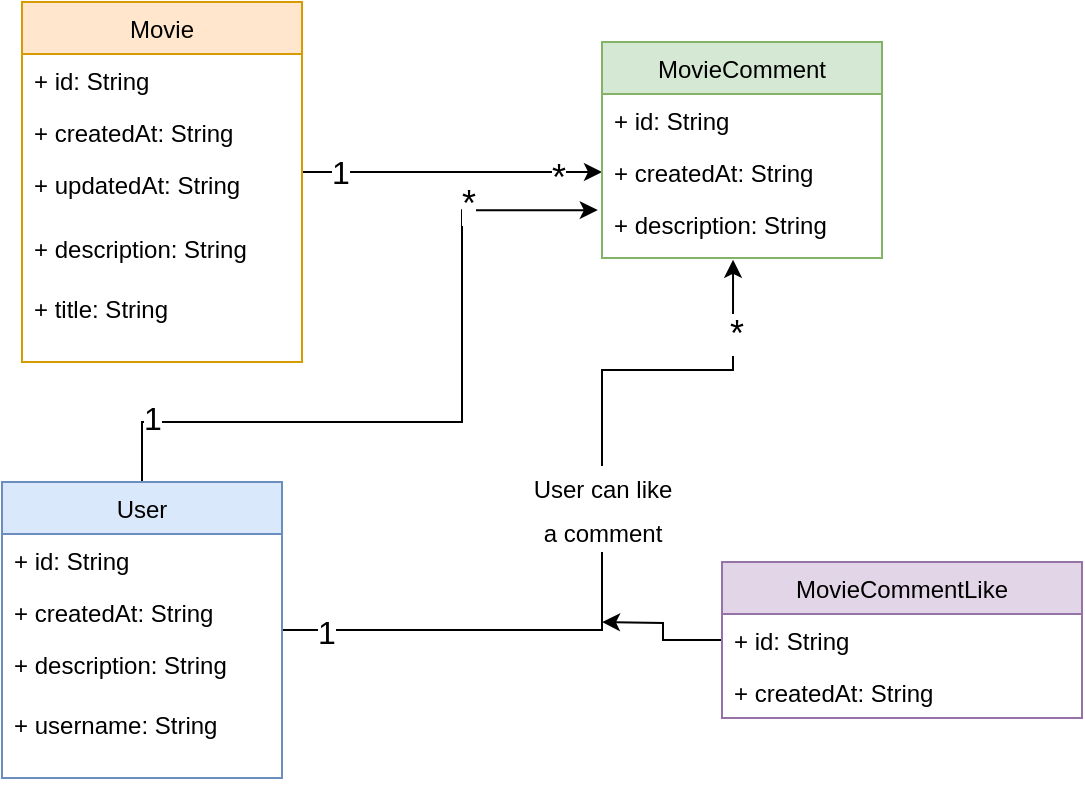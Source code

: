<mxfile version="20.2.2" type="device"><diagram id="cgzUlWaVFQ7qXnwYqoGi" name="Page-1"><mxGraphModel dx="851" dy="568" grid="1" gridSize="10" guides="1" tooltips="1" connect="1" arrows="1" fold="1" page="1" pageScale="1" pageWidth="827" pageHeight="1169" math="0" shadow="0"><root><mxCell id="0"/><mxCell id="1" parent="0"/><mxCell id="5jCj_jiPHs2SZ9Xplt9z-43" style="edgeStyle=orthogonalEdgeStyle;rounded=0;orthogonalLoop=1;jettySize=auto;html=1;entryX=0;entryY=0.5;entryDx=0;entryDy=0;" edge="1" parent="1" source="5jCj_jiPHs2SZ9Xplt9z-5" target="5jCj_jiPHs2SZ9Xplt9z-20"><mxGeometry relative="1" as="geometry"><Array as="points"><mxPoint x="400" y="145"/><mxPoint x="400" y="145"/></Array></mxGeometry></mxCell><mxCell id="5jCj_jiPHs2SZ9Xplt9z-44" value="1" style="edgeLabel;html=1;align=center;verticalAlign=middle;resizable=0;points=[];fontSize=16;" vertex="1" connectable="0" parent="5jCj_jiPHs2SZ9Xplt9z-43"><mxGeometry x="-0.746" relative="1" as="geometry"><mxPoint as="offset"/></mxGeometry></mxCell><mxCell id="5jCj_jiPHs2SZ9Xplt9z-45" value="*" style="edgeLabel;html=1;align=center;verticalAlign=middle;resizable=0;points=[];fontSize=18;" vertex="1" connectable="0" parent="5jCj_jiPHs2SZ9Xplt9z-43"><mxGeometry x="0.707" y="-3" relative="1" as="geometry"><mxPoint as="offset"/></mxGeometry></mxCell><mxCell id="5jCj_jiPHs2SZ9Xplt9z-5" value="Movie" style="swimlane;fontStyle=0;childLayout=stackLayout;horizontal=1;startSize=26;fillColor=#ffe6cc;horizontalStack=0;resizeParent=1;resizeParentMax=0;resizeLast=0;collapsible=1;marginBottom=0;strokeColor=#d79b00;" vertex="1" parent="1"><mxGeometry x="200" y="60" width="140" height="180" as="geometry"/></mxCell><mxCell id="5jCj_jiPHs2SZ9Xplt9z-6" value="+ id: String" style="text;strokeColor=none;fillColor=none;align=left;verticalAlign=top;spacingLeft=4;spacingRight=4;overflow=hidden;rotatable=0;points=[[0,0.5],[1,0.5]];portConstraint=eastwest;" vertex="1" parent="5jCj_jiPHs2SZ9Xplt9z-5"><mxGeometry y="26" width="140" height="26" as="geometry"/></mxCell><mxCell id="5jCj_jiPHs2SZ9Xplt9z-7" value="+ createdAt: String" style="text;strokeColor=none;fillColor=none;align=left;verticalAlign=top;spacingLeft=4;spacingRight=4;overflow=hidden;rotatable=0;points=[[0,0.5],[1,0.5]];portConstraint=eastwest;" vertex="1" parent="5jCj_jiPHs2SZ9Xplt9z-5"><mxGeometry y="52" width="140" height="26" as="geometry"/></mxCell><mxCell id="5jCj_jiPHs2SZ9Xplt9z-8" value="+ updatedAt: String" style="text;strokeColor=none;fillColor=none;align=left;verticalAlign=top;spacingLeft=4;spacingRight=4;overflow=hidden;rotatable=0;points=[[0,0.5],[1,0.5]];portConstraint=eastwest;" vertex="1" parent="5jCj_jiPHs2SZ9Xplt9z-5"><mxGeometry y="78" width="140" height="32" as="geometry"/></mxCell><mxCell id="5jCj_jiPHs2SZ9Xplt9z-10" value="+ description: String" style="text;strokeColor=none;fillColor=none;align=left;verticalAlign=top;spacingLeft=4;spacingRight=4;overflow=hidden;rotatable=0;points=[[0,0.5],[1,0.5]];portConstraint=eastwest;" vertex="1" parent="5jCj_jiPHs2SZ9Xplt9z-5"><mxGeometry y="110" width="140" height="30" as="geometry"/></mxCell><mxCell id="5jCj_jiPHs2SZ9Xplt9z-11" value="+ title: String" style="text;strokeColor=none;fillColor=none;align=left;verticalAlign=top;spacingLeft=4;spacingRight=4;overflow=hidden;rotatable=0;points=[[0,0.5],[1,0.5]];portConstraint=eastwest;" vertex="1" parent="5jCj_jiPHs2SZ9Xplt9z-5"><mxGeometry y="140" width="140" height="40" as="geometry"/></mxCell><mxCell id="5jCj_jiPHs2SZ9Xplt9z-40" style="edgeStyle=orthogonalEdgeStyle;rounded=0;orthogonalLoop=1;jettySize=auto;html=1;entryX=-0.015;entryY=0.202;entryDx=0;entryDy=0;entryPerimeter=0;" edge="1" parent="1" source="5jCj_jiPHs2SZ9Xplt9z-12" target="5jCj_jiPHs2SZ9Xplt9z-22"><mxGeometry relative="1" as="geometry"><Array as="points"><mxPoint x="260" y="270"/><mxPoint x="420" y="270"/><mxPoint x="420" y="164"/></Array></mxGeometry></mxCell><mxCell id="5jCj_jiPHs2SZ9Xplt9z-41" value="1" style="edgeLabel;html=1;align=center;verticalAlign=middle;resizable=0;points=[];fontSize=16;" vertex="1" connectable="0" parent="5jCj_jiPHs2SZ9Xplt9z-40"><mxGeometry x="-0.81" y="2" relative="1" as="geometry"><mxPoint as="offset"/></mxGeometry></mxCell><mxCell id="5jCj_jiPHs2SZ9Xplt9z-42" value="*" style="edgeLabel;html=1;align=center;verticalAlign=middle;resizable=0;points=[];fontSize=18;" vertex="1" connectable="0" parent="5jCj_jiPHs2SZ9Xplt9z-40"><mxGeometry x="0.64" y="3" relative="1" as="geometry"><mxPoint as="offset"/></mxGeometry></mxCell><mxCell id="5jCj_jiPHs2SZ9Xplt9z-46" style="edgeStyle=orthogonalEdgeStyle;rounded=0;orthogonalLoop=1;jettySize=auto;html=1;entryX=0.468;entryY=1.03;entryDx=0;entryDy=0;entryPerimeter=0;fontSize=18;" edge="1" parent="1" source="5jCj_jiPHs2SZ9Xplt9z-12" target="5jCj_jiPHs2SZ9Xplt9z-22"><mxGeometry relative="1" as="geometry"><Array as="points"><mxPoint x="490" y="374"/><mxPoint x="490" y="244"/><mxPoint x="555" y="244"/></Array></mxGeometry></mxCell><mxCell id="5jCj_jiPHs2SZ9Xplt9z-47" value="1" style="edgeLabel;html=1;align=center;verticalAlign=middle;resizable=0;points=[];fontSize=16;" vertex="1" connectable="0" parent="5jCj_jiPHs2SZ9Xplt9z-46"><mxGeometry x="-0.896" y="-1" relative="1" as="geometry"><mxPoint as="offset"/></mxGeometry></mxCell><mxCell id="5jCj_jiPHs2SZ9Xplt9z-48" value="*" style="edgeLabel;html=1;align=center;verticalAlign=middle;resizable=0;points=[];fontSize=18;" vertex="1" connectable="0" parent="5jCj_jiPHs2SZ9Xplt9z-46"><mxGeometry x="0.822" y="-1" relative="1" as="geometry"><mxPoint as="offset"/></mxGeometry></mxCell><mxCell id="5jCj_jiPHs2SZ9Xplt9z-50" value="&lt;font style=&quot;font-size: 12px;&quot;&gt;User can like&lt;br&gt;a comment&lt;/font&gt;" style="edgeLabel;html=1;align=center;verticalAlign=middle;resizable=0;points=[];fontSize=18;" vertex="1" connectable="0" parent="5jCj_jiPHs2SZ9Xplt9z-46"><mxGeometry x="0.08" relative="1" as="geometry"><mxPoint as="offset"/></mxGeometry></mxCell><mxCell id="5jCj_jiPHs2SZ9Xplt9z-12" value="User" style="swimlane;fontStyle=0;childLayout=stackLayout;horizontal=1;startSize=26;fillColor=#dae8fc;horizontalStack=0;resizeParent=1;resizeParentMax=0;resizeLast=0;collapsible=1;marginBottom=0;strokeColor=#6c8ebf;" vertex="1" parent="1"><mxGeometry x="190" y="300" width="140" height="148" as="geometry"/></mxCell><mxCell id="5jCj_jiPHs2SZ9Xplt9z-13" value="+ id: String" style="text;strokeColor=none;fillColor=none;align=left;verticalAlign=top;spacingLeft=4;spacingRight=4;overflow=hidden;rotatable=0;points=[[0,0.5],[1,0.5]];portConstraint=eastwest;" vertex="1" parent="5jCj_jiPHs2SZ9Xplt9z-12"><mxGeometry y="26" width="140" height="26" as="geometry"/></mxCell><mxCell id="5jCj_jiPHs2SZ9Xplt9z-14" value="+ createdAt: String" style="text;strokeColor=none;fillColor=none;align=left;verticalAlign=top;spacingLeft=4;spacingRight=4;overflow=hidden;rotatable=0;points=[[0,0.5],[1,0.5]];portConstraint=eastwest;" vertex="1" parent="5jCj_jiPHs2SZ9Xplt9z-12"><mxGeometry y="52" width="140" height="26" as="geometry"/></mxCell><mxCell id="5jCj_jiPHs2SZ9Xplt9z-16" value="+ description: String" style="text;strokeColor=none;fillColor=none;align=left;verticalAlign=top;spacingLeft=4;spacingRight=4;overflow=hidden;rotatable=0;points=[[0,0.5],[1,0.5]];portConstraint=eastwest;" vertex="1" parent="5jCj_jiPHs2SZ9Xplt9z-12"><mxGeometry y="78" width="140" height="30" as="geometry"/></mxCell><mxCell id="5jCj_jiPHs2SZ9Xplt9z-17" value="+ username: String" style="text;strokeColor=none;fillColor=none;align=left;verticalAlign=top;spacingLeft=4;spacingRight=4;overflow=hidden;rotatable=0;points=[[0,0.5],[1,0.5]];portConstraint=eastwest;" vertex="1" parent="5jCj_jiPHs2SZ9Xplt9z-12"><mxGeometry y="108" width="140" height="40" as="geometry"/></mxCell><mxCell id="5jCj_jiPHs2SZ9Xplt9z-18" value="MovieComment" style="swimlane;fontStyle=0;childLayout=stackLayout;horizontal=1;startSize=26;fillColor=#d5e8d4;horizontalStack=0;resizeParent=1;resizeParentMax=0;resizeLast=0;collapsible=1;marginBottom=0;strokeColor=#82b366;" vertex="1" parent="1"><mxGeometry x="490" y="80" width="140" height="108" as="geometry"/></mxCell><mxCell id="5jCj_jiPHs2SZ9Xplt9z-19" value="+ id: String" style="text;strokeColor=none;fillColor=none;align=left;verticalAlign=top;spacingLeft=4;spacingRight=4;overflow=hidden;rotatable=0;points=[[0,0.5],[1,0.5]];portConstraint=eastwest;" vertex="1" parent="5jCj_jiPHs2SZ9Xplt9z-18"><mxGeometry y="26" width="140" height="26" as="geometry"/></mxCell><mxCell id="5jCj_jiPHs2SZ9Xplt9z-20" value="+ createdAt: String" style="text;strokeColor=none;fillColor=none;align=left;verticalAlign=top;spacingLeft=4;spacingRight=4;overflow=hidden;rotatable=0;points=[[0,0.5],[1,0.5]];portConstraint=eastwest;" vertex="1" parent="5jCj_jiPHs2SZ9Xplt9z-18"><mxGeometry y="52" width="140" height="26" as="geometry"/></mxCell><mxCell id="5jCj_jiPHs2SZ9Xplt9z-22" value="+ description: String" style="text;strokeColor=none;fillColor=none;align=left;verticalAlign=top;spacingLeft=4;spacingRight=4;overflow=hidden;rotatable=0;points=[[0,0.5],[1,0.5]];portConstraint=eastwest;" vertex="1" parent="5jCj_jiPHs2SZ9Xplt9z-18"><mxGeometry y="78" width="140" height="30" as="geometry"/></mxCell><mxCell id="5jCj_jiPHs2SZ9Xplt9z-49" style="edgeStyle=orthogonalEdgeStyle;rounded=0;orthogonalLoop=1;jettySize=auto;html=1;fontSize=18;" edge="1" parent="1" source="5jCj_jiPHs2SZ9Xplt9z-26"><mxGeometry relative="1" as="geometry"><mxPoint x="490" y="370" as="targetPoint"/></mxGeometry></mxCell><mxCell id="5jCj_jiPHs2SZ9Xplt9z-26" value="MovieCommentLike" style="swimlane;fontStyle=0;childLayout=stackLayout;horizontal=1;startSize=26;fillColor=#e1d5e7;horizontalStack=0;resizeParent=1;resizeParentMax=0;resizeLast=0;collapsible=1;marginBottom=0;strokeColor=#9673a6;" vertex="1" parent="1"><mxGeometry x="550" y="340" width="180" height="78" as="geometry"/></mxCell><mxCell id="5jCj_jiPHs2SZ9Xplt9z-27" value="+ id: String" style="text;strokeColor=none;fillColor=none;align=left;verticalAlign=top;spacingLeft=4;spacingRight=4;overflow=hidden;rotatable=0;points=[[0,0.5],[1,0.5]];portConstraint=eastwest;" vertex="1" parent="5jCj_jiPHs2SZ9Xplt9z-26"><mxGeometry y="26" width="180" height="26" as="geometry"/></mxCell><mxCell id="5jCj_jiPHs2SZ9Xplt9z-28" value="+ createdAt: String" style="text;strokeColor=none;fillColor=none;align=left;verticalAlign=top;spacingLeft=4;spacingRight=4;overflow=hidden;rotatable=0;points=[[0,0.5],[1,0.5]];portConstraint=eastwest;" vertex="1" parent="5jCj_jiPHs2SZ9Xplt9z-26"><mxGeometry y="52" width="180" height="26" as="geometry"/></mxCell></root></mxGraphModel></diagram></mxfile>